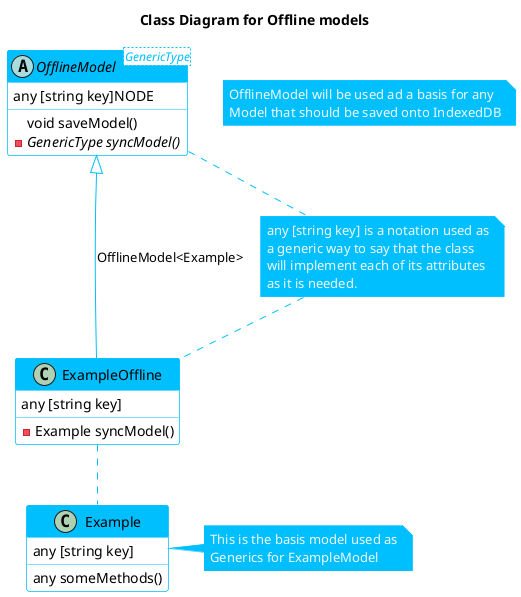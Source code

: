 @startuml
title Class Diagram for Offline models

skinparam class {
    BackgroundColor white
    HeaderBackgroundColor DeepSkyBlue
    StereotypeFontColor DeepSkyBlue
    BorderColor DeepSkyBlue
    ArrowColor DeepSkyBlue
}

skinparam note {
    BackgroundColor DeepSkyBlue
    BorderColor DeepSkyBlue
    FontColor AliceBlue
}

skinparam shadowing false

abstract class OfflineModel<GenericType> {
    any [string key]NODE
    void saveModel()
    {abstract} -GenericType syncModel()
}

note as prefaceNote
    OfflineModel will be used ad a basis for any
    Model that should be saved onto IndexedDB
end note

class Example {
    any [string key]
    any someMethods()
}

class ExampleOffline {
    any [string key]
    -Example syncModel()
}

ExampleOffline .. Example

OfflineModel <|-- ExampleOffline : OfflineModel<Example>

note as genericAttributes
    any [string key] is a notation used as
    a generic way to say that the class
    will implement each of its attributes
    as it is needed.
end note

OfflineModel .. genericAttributes
genericAttributes .. ExampleOffline

note right of Example: This is the basis model used as\nGenerics for ExampleModel

@enduml